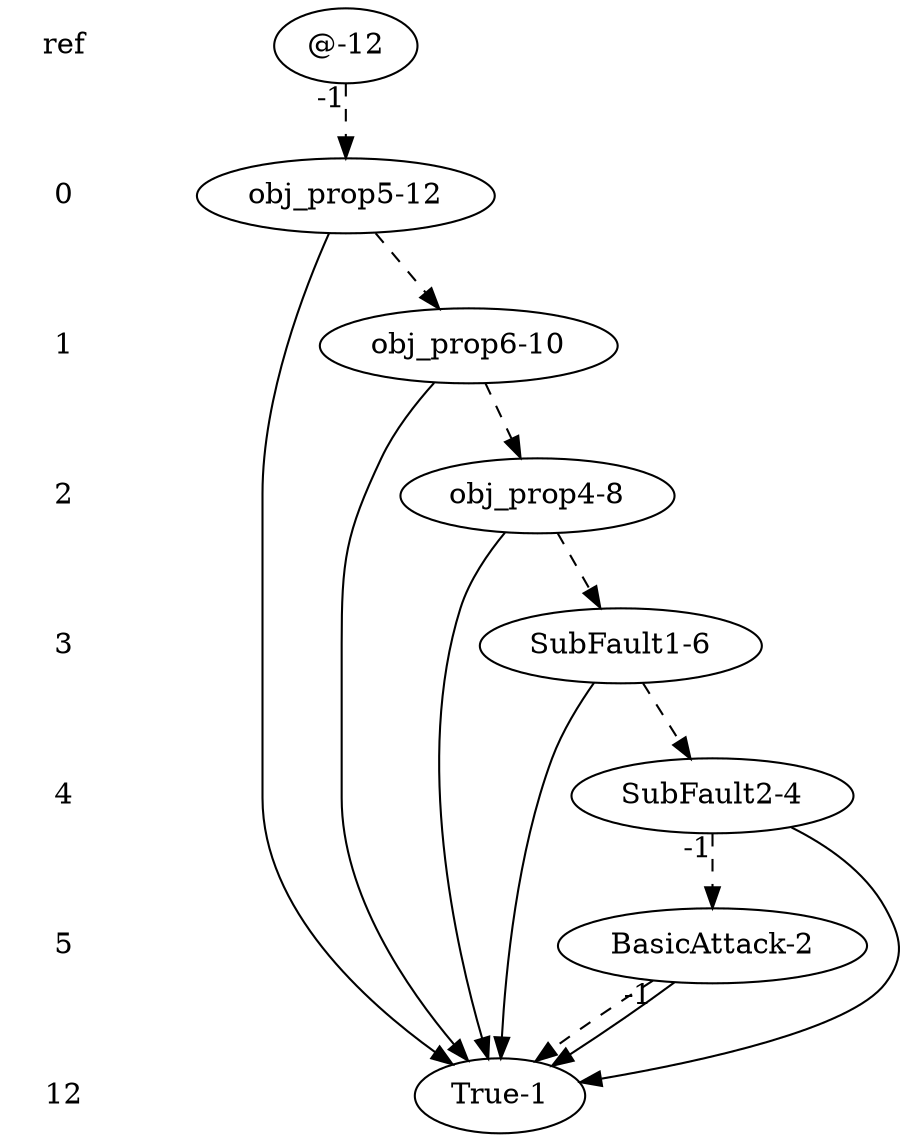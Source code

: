 digraph {

    "L-1" -> "L0" [style = "invis"];
    "L0" -> "L1" [style = "invis"];
    "L1" -> "L2" [style = "invis"];
    "L2" -> "L3" [style = "invis"];
    "L3" -> "L4" [style = "invis"];
    "L4" -> "L5" [style = "invis"];
    "L5" -> "L12" [style = "invis"];
    2 -> 1 [style = "dashed", taillabel = "-1"];
    2 -> 1 [style = "solid"];
    4 -> 2 [style = "dashed", taillabel = "-1"];
    4 -> 1 [style = "solid"];
    6 -> 4 [style = "dashed"];
    6 -> 1 [style = "solid"];
    8 -> 6 [style = "dashed"];
    8 -> 1 [style = "solid"];
    10 -> 8 [style = "dashed"];
    10 -> 1 [style = "solid"];
    12 -> 10 [style = "dashed"];
    12 -> 1 [style = "solid"];
    "ref-12" -> 12 [style = "dashed", taillabel = "-1"];

    subgraph {
    rank = same
    "L-1" [label = "ref", shape = "none"];
    "ref-12" [label = "@-12"];
    }

    subgraph {
    rank = same
    "L0" [label = "0", shape = "none"];
    12 [label = "obj_prop5-12"];
    }

    subgraph {
    rank = same
    "L1" [label = "1", shape = "none"];
    10 [label = "obj_prop6-10"];
    }

    subgraph {
    rank = same
    "L2" [label = "2", shape = "none"];
    8 [label = "obj_prop4-8"];
    }

    subgraph {
    rank = same
    "L3" [label = "3", shape = "none"];
    6 [label = "SubFault1-6"];
    }

    subgraph {
    rank = same
    "L4" [label = "4", shape = "none"];
    4 [label = "SubFault2-4"];
    }

    subgraph {
    rank = same
    "L5" [label = "5", shape = "none"];
    2 [label = "BasicAttack-2"];
    }

    subgraph {
    rank = same
    "L12" [label = "12", shape = "none"];
    1 [label = "True-1"];
    }

}
